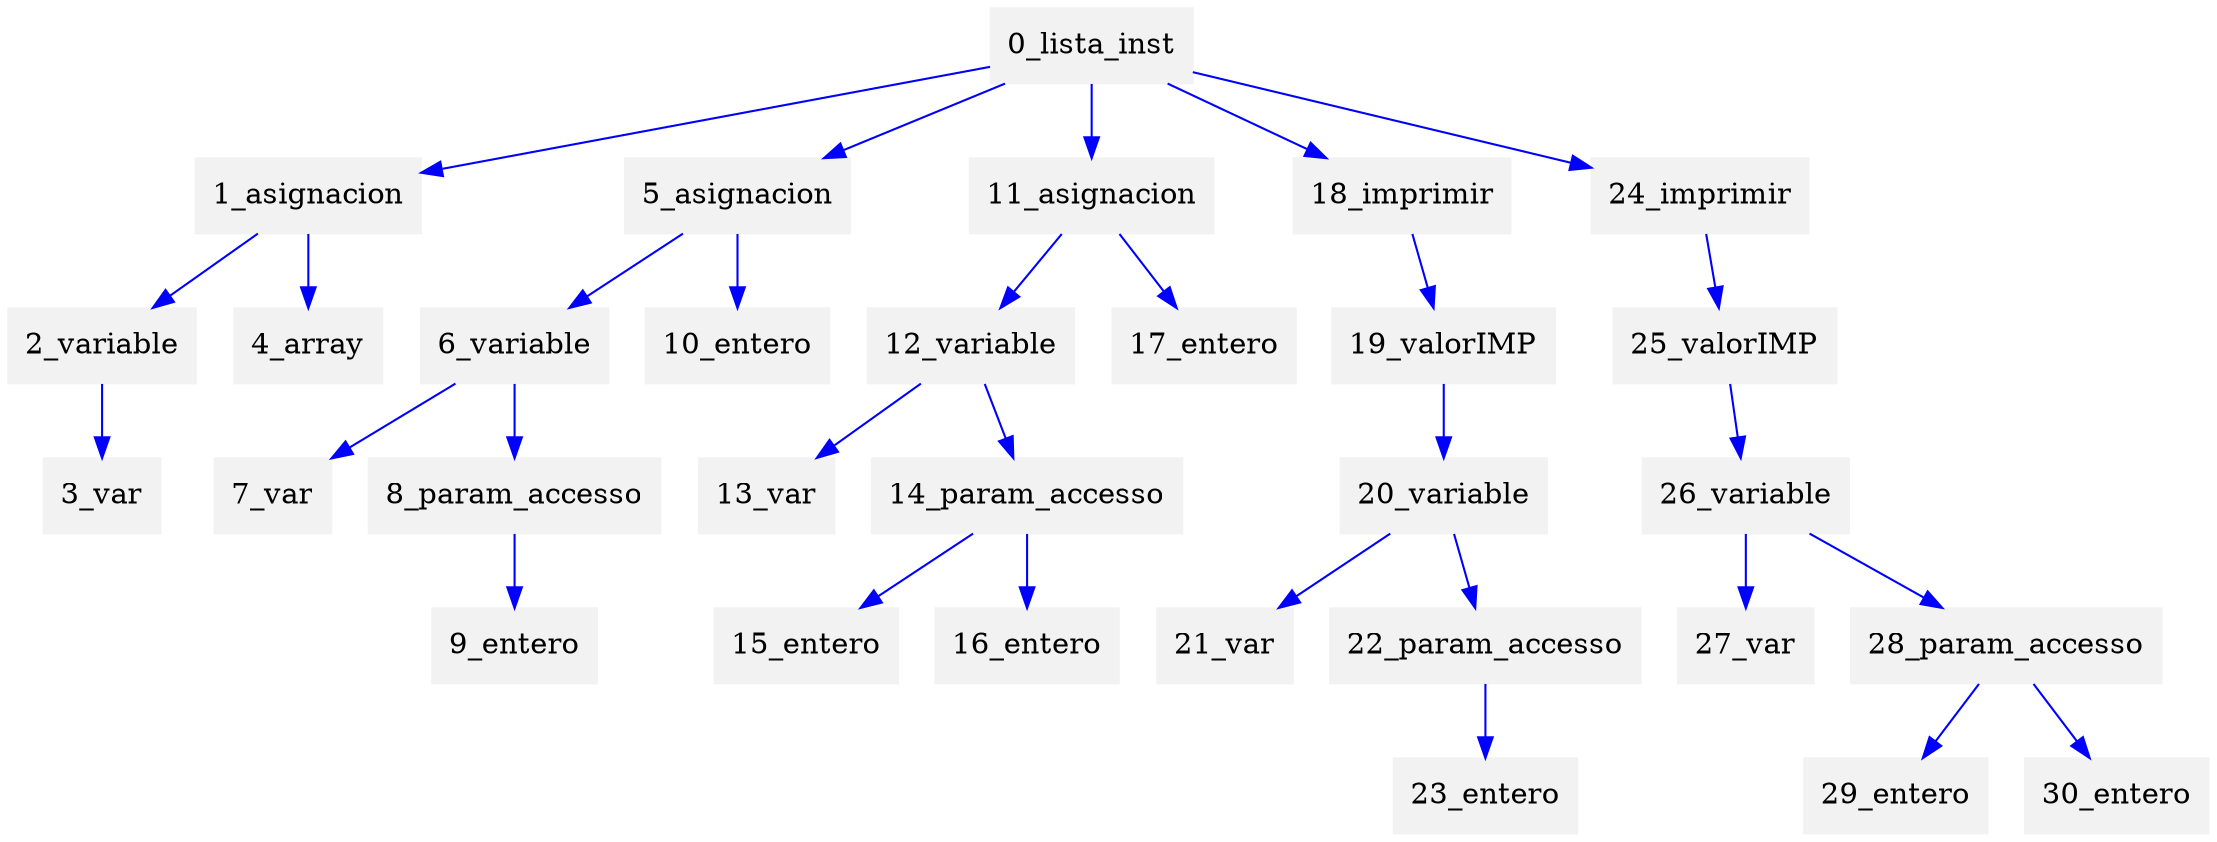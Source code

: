 digraph G {node[shape=box, style=filled, color=Gray95]; edge[color=blue];rankdir=UD 

"0_lista_inst"->"1_asignacion"
"1_asignacion"->"2_variable"
"2_variable"->"3_var"


"1_asignacion"->"4_array"


"0_lista_inst"->"5_asignacion"
"5_asignacion"->"6_variable"
"6_variable"->"7_var"

"6_variable"->"8_param_accesso"
"8_param_accesso"->"9_entero"



"5_asignacion"->"10_entero"


"0_lista_inst"->"11_asignacion"
"11_asignacion"->"12_variable"
"12_variable"->"13_var"

"12_variable"->"14_param_accesso"
"14_param_accesso"->"15_entero"

"14_param_accesso"->"16_entero"



"11_asignacion"->"17_entero"


"0_lista_inst"->"18_imprimir"
"18_imprimir"->"19_valorIMP"
"19_valorIMP"->"20_variable"
"20_variable"->"21_var"

"20_variable"->"22_param_accesso"
"22_param_accesso"->"23_entero"





"0_lista_inst"->"24_imprimir"
"24_imprimir"->"25_valorIMP"
"25_valorIMP"->"26_variable"
"26_variable"->"27_var"

"26_variable"->"28_param_accesso"
"28_param_accesso"->"29_entero"

"28_param_accesso"->"30_entero"






}